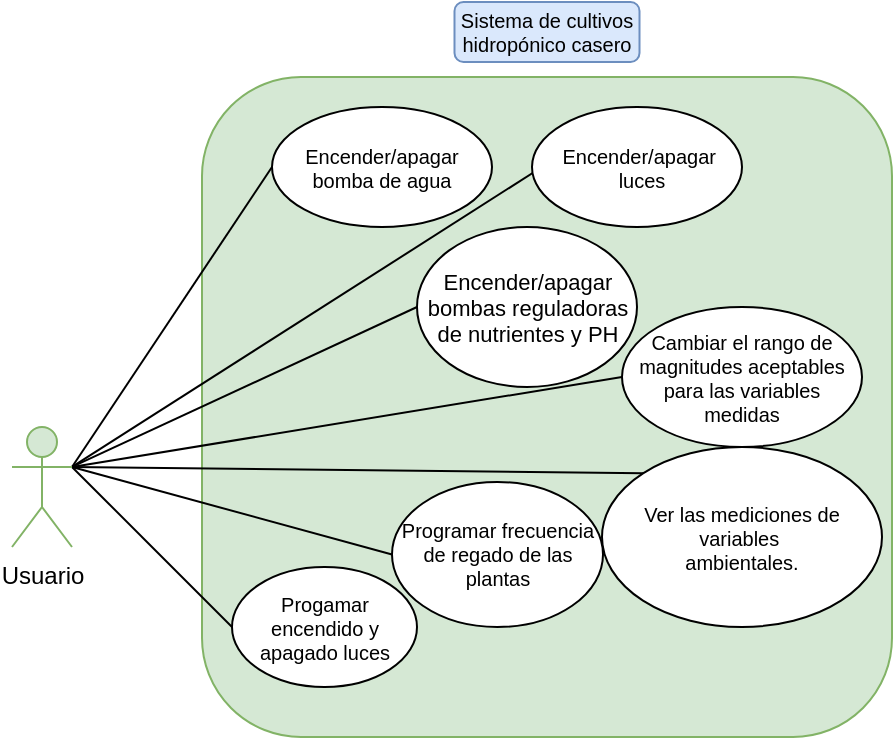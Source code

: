 <mxfile version="15.0.3" type="device"><diagram id="Rg76PdxC99CBHFvXoWnF" name="Page-1"><mxGraphModel dx="731" dy="406" grid="1" gridSize="10" guides="1" tooltips="1" connect="1" arrows="1" fold="1" page="1" pageScale="1" pageWidth="850" pageHeight="1100" math="0" shadow="0"><root><mxCell id="0"/><mxCell id="1" parent="0"/><mxCell id="0eJRdy5a_tNdqTDPhnKd-2" value="" style="rounded=1;whiteSpace=wrap;html=1;rotation=-90;fillColor=#d5e8d4;strokeColor=#82b366;" parent="1" vertex="1"><mxGeometry x="182.5" y="110" width="330" height="345" as="geometry"/></mxCell><mxCell id="0eJRdy5a_tNdqTDPhnKd-12" style="edgeStyle=none;rounded=0;orthogonalLoop=1;jettySize=auto;html=1;exitX=1;exitY=0.333;exitDx=0;exitDy=0;exitPerimeter=0;entryX=0;entryY=0.5;entryDx=0;entryDy=0;endArrow=none;endFill=0;" parent="1" source="0eJRdy5a_tNdqTDPhnKd-1" target="0eJRdy5a_tNdqTDPhnKd-4" edge="1"><mxGeometry relative="1" as="geometry"/></mxCell><mxCell id="0eJRdy5a_tNdqTDPhnKd-13" style="edgeStyle=none;rounded=0;orthogonalLoop=1;jettySize=auto;html=1;exitX=1;exitY=0.333;exitDx=0;exitDy=0;exitPerimeter=0;entryX=0;entryY=0.5;entryDx=0;entryDy=0;endArrow=none;endFill=0;" parent="1" source="0eJRdy5a_tNdqTDPhnKd-1" target="0eJRdy5a_tNdqTDPhnKd-9" edge="1"><mxGeometry relative="1" as="geometry"/></mxCell><mxCell id="0eJRdy5a_tNdqTDPhnKd-21" style="edgeStyle=none;rounded=0;orthogonalLoop=1;jettySize=auto;html=1;exitX=1;exitY=0.333;exitDx=0;exitDy=0;exitPerimeter=0;entryX=0;entryY=0.5;entryDx=0;entryDy=0;endArrow=none;endFill=0;" parent="1" source="0eJRdy5a_tNdqTDPhnKd-1" target="0eJRdy5a_tNdqTDPhnKd-20" edge="1"><mxGeometry relative="1" as="geometry"/></mxCell><mxCell id="0eJRdy5a_tNdqTDPhnKd-23" style="edgeStyle=none;rounded=0;orthogonalLoop=1;jettySize=auto;html=1;exitX=1;exitY=0.333;exitDx=0;exitDy=0;exitPerimeter=0;entryX=0;entryY=0;entryDx=0;entryDy=0;endArrow=none;endFill=0;" parent="1" source="0eJRdy5a_tNdqTDPhnKd-1" target="0eJRdy5a_tNdqTDPhnKd-22" edge="1"><mxGeometry relative="1" as="geometry"/></mxCell><mxCell id="0eJRdy5a_tNdqTDPhnKd-25" style="edgeStyle=none;rounded=0;orthogonalLoop=1;jettySize=auto;html=1;exitX=1;exitY=0.333;exitDx=0;exitDy=0;exitPerimeter=0;entryX=0;entryY=0.5;entryDx=0;entryDy=0;endArrow=none;endFill=0;" parent="1" source="0eJRdy5a_tNdqTDPhnKd-1" target="0eJRdy5a_tNdqTDPhnKd-24" edge="1"><mxGeometry relative="1" as="geometry"/></mxCell><mxCell id="0eJRdy5a_tNdqTDPhnKd-26" style="edgeStyle=none;rounded=0;orthogonalLoop=1;jettySize=auto;html=1;exitX=1;exitY=0.333;exitDx=0;exitDy=0;exitPerimeter=0;entryX=0;entryY=0.5;entryDx=0;entryDy=0;endArrow=none;endFill=0;" parent="1" source="0eJRdy5a_tNdqTDPhnKd-1" target="0eJRdy5a_tNdqTDPhnKd-19" edge="1"><mxGeometry relative="1" as="geometry"/></mxCell><mxCell id="0eJRdy5a_tNdqTDPhnKd-28" style="edgeStyle=none;rounded=0;orthogonalLoop=1;jettySize=auto;html=1;exitX=1;exitY=0.333;exitDx=0;exitDy=0;exitPerimeter=0;entryX=0;entryY=0.5;entryDx=0;entryDy=0;fontSize=10;endArrow=none;endFill=0;" parent="1" source="0eJRdy5a_tNdqTDPhnKd-1" target="0eJRdy5a_tNdqTDPhnKd-27" edge="1"><mxGeometry relative="1" as="geometry"/></mxCell><mxCell id="0eJRdy5a_tNdqTDPhnKd-1" value="Usuario" style="shape=umlActor;verticalLabelPosition=bottom;verticalAlign=top;html=1;outlineConnect=0;fillColor=#d5e8d4;strokeColor=#82b366;" parent="1" vertex="1"><mxGeometry x="80" y="292.5" width="30" height="60" as="geometry"/></mxCell><mxCell id="0eJRdy5a_tNdqTDPhnKd-5" value="" style="group;fontSize=10;" parent="1" vertex="1" connectable="0"><mxGeometry x="210" y="132.5" width="110" height="60" as="geometry"/></mxCell><mxCell id="0eJRdy5a_tNdqTDPhnKd-3" value="" style="ellipse;whiteSpace=wrap;html=1;" parent="0eJRdy5a_tNdqTDPhnKd-5" vertex="1"><mxGeometry width="110" height="60" as="geometry"/></mxCell><mxCell id="0eJRdy5a_tNdqTDPhnKd-4" value="Encender/apagar bomba de agua" style="text;html=1;strokeColor=none;fillColor=none;align=center;verticalAlign=middle;whiteSpace=wrap;rounded=0;fontSize=10;" parent="0eJRdy5a_tNdqTDPhnKd-5" vertex="1"><mxGeometry y="16.25" width="110" height="27.5" as="geometry"/></mxCell><mxCell id="0eJRdy5a_tNdqTDPhnKd-7" value="" style="group;fontSize=11;" parent="1" vertex="1" connectable="0"><mxGeometry x="340" y="132.5" width="110" height="60" as="geometry"/></mxCell><mxCell id="0eJRdy5a_tNdqTDPhnKd-8" value="" style="ellipse;whiteSpace=wrap;html=1;" parent="0eJRdy5a_tNdqTDPhnKd-7" vertex="1"><mxGeometry width="105" height="60" as="geometry"/></mxCell><mxCell id="0eJRdy5a_tNdqTDPhnKd-9" value="Encender/apagar&amp;nbsp; luces" style="text;html=1;strokeColor=none;fillColor=none;align=center;verticalAlign=middle;whiteSpace=wrap;rounded=0;fontSize=10;" parent="0eJRdy5a_tNdqTDPhnKd-7" vertex="1"><mxGeometry x="5" y="10" width="100" height="40" as="geometry"/></mxCell><mxCell id="0eJRdy5a_tNdqTDPhnKd-19" value="Progamar encendido y apagado luces" style="ellipse;whiteSpace=wrap;html=1;gradientColor=none;fontSize=10;" parent="1" vertex="1"><mxGeometry x="190" y="362.5" width="92.5" height="60" as="geometry"/></mxCell><mxCell id="0eJRdy5a_tNdqTDPhnKd-20" value="Encender/apagar bombas reguladoras de nutrientes y PH" style="ellipse;whiteSpace=wrap;html=1;gradientColor=none;fontSize=11;" parent="1" vertex="1"><mxGeometry x="282.5" y="192.5" width="110" height="80" as="geometry"/></mxCell><mxCell id="0eJRdy5a_tNdqTDPhnKd-22" value="Ver las mediciones de variables&amp;nbsp;&lt;br&gt;ambientales." style="ellipse;whiteSpace=wrap;html=1;gradientColor=none;fontSize=10;" parent="1" vertex="1"><mxGeometry x="375" y="302.5" width="140" height="90" as="geometry"/></mxCell><mxCell id="0eJRdy5a_tNdqTDPhnKd-24" value="Programar frecuencia de regado de las plantas" style="ellipse;whiteSpace=wrap;html=1;gradientColor=none;fontSize=10;" parent="1" vertex="1"><mxGeometry x="270" y="320" width="105.5" height="72.5" as="geometry"/></mxCell><mxCell id="0eJRdy5a_tNdqTDPhnKd-27" value="Cambiar el rango de magnitudes aceptables para las variables medidas" style="ellipse;whiteSpace=wrap;html=1;gradientColor=none;fontSize=10;" parent="1" vertex="1"><mxGeometry x="385" y="232.5" width="120" height="70" as="geometry"/></mxCell><mxCell id="0eJRdy5a_tNdqTDPhnKd-30" value="&lt;span&gt;Sistema de cultivos hidropónico casero&lt;/span&gt;" style="rounded=1;whiteSpace=wrap;html=1;fontSize=10;fillColor=#dae8fc;strokeColor=#6c8ebf;" parent="1" vertex="1"><mxGeometry x="301.25" y="80" width="92.5" height="30" as="geometry"/></mxCell></root></mxGraphModel></diagram></mxfile>